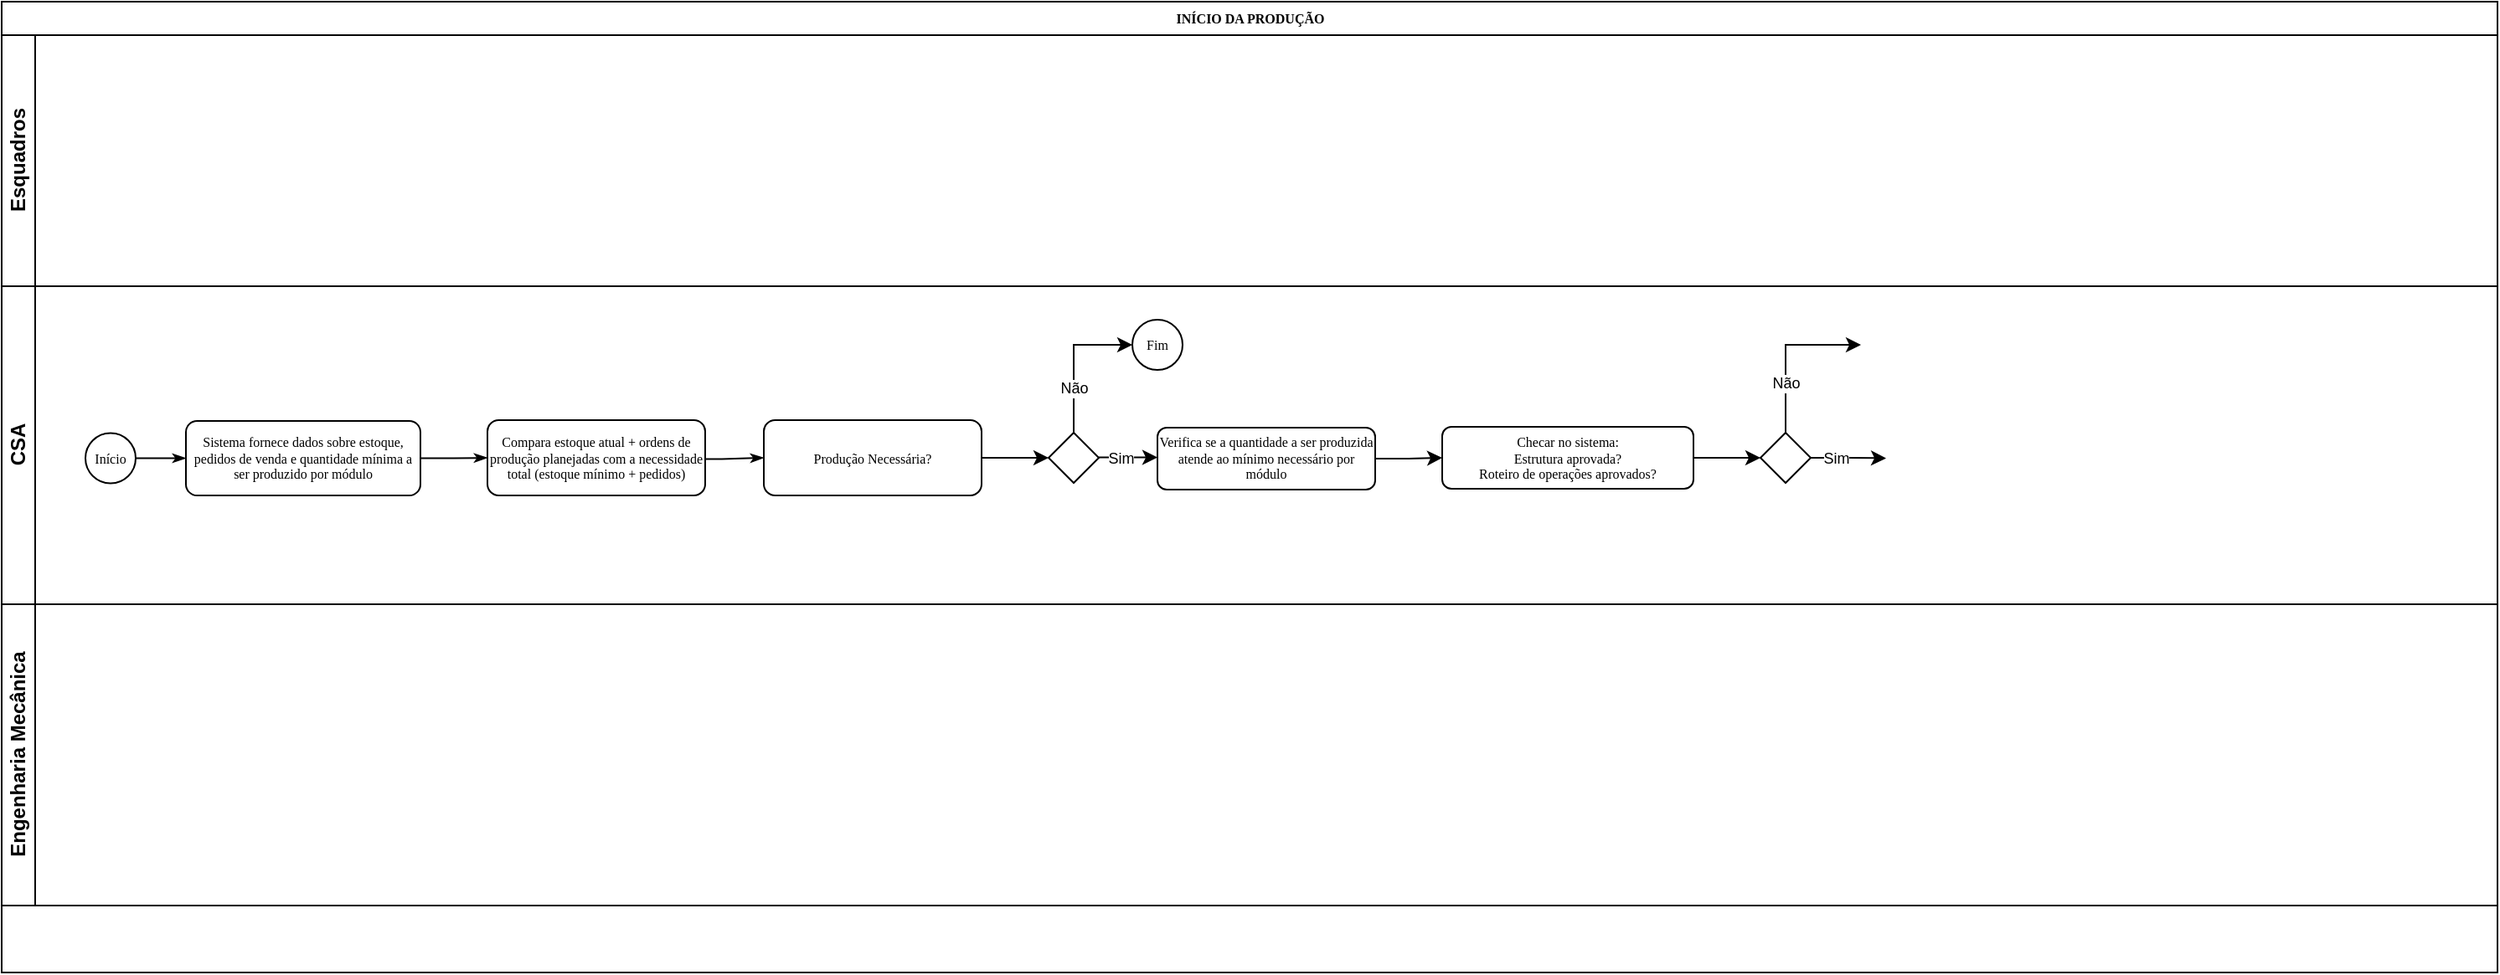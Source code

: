 <mxfile version="25.0.3">
  <diagram name="Page-1" id="c7488fd3-1785-93aa-aadb-54a6760d102a">
    <mxGraphModel dx="792" dy="415" grid="1" gridSize="10" guides="1" tooltips="1" connect="1" arrows="1" fold="1" page="1" pageScale="1" pageWidth="1100" pageHeight="850" background="none" math="0" shadow="0">
      <root>
        <mxCell id="0" />
        <mxCell id="1" parent="0" />
        <mxCell id="2b4e8129b02d487f-1" value="INÍCIO DA PRODUÇÃO" style="swimlane;html=1;childLayout=stackLayout;horizontal=1;startSize=20;horizontalStack=0;rounded=0;shadow=0;labelBackgroundColor=none;strokeWidth=1;fontFamily=Verdana;fontSize=8;align=center;" parent="1" vertex="1">
          <mxGeometry x="30" y="30" width="1490" height="580" as="geometry" />
        </mxCell>
        <mxCell id="2b4e8129b02d487f-2" value="Esquadros" style="swimlane;html=1;startSize=20;horizontal=0;" parent="2b4e8129b02d487f-1" vertex="1">
          <mxGeometry y="20" width="1490" height="150" as="geometry" />
        </mxCell>
        <mxCell id="2b4e8129b02d487f-3" value="CSA" style="swimlane;html=1;startSize=20;horizontal=0;" parent="2b4e8129b02d487f-1" vertex="1">
          <mxGeometry y="170" width="1490" height="190" as="geometry" />
        </mxCell>
        <mxCell id="2b4e8129b02d487f-26" style="edgeStyle=orthogonalEdgeStyle;rounded=0;html=1;labelBackgroundColor=none;startArrow=none;startFill=0;startSize=5;endArrow=classicThin;endFill=1;endSize=5;jettySize=auto;orthogonalLoop=1;strokeWidth=1;fontFamily=Verdana;fontSize=8;exitX=0.987;exitY=0.418;exitDx=0;exitDy=0;exitPerimeter=0;entryX=0;entryY=0.5;entryDx=0;entryDy=0;" parent="2b4e8129b02d487f-3" source="2b4e8129b02d487f-12" target="HCitkY2xnXKGhHKzIr2a-8" edge="1">
          <mxGeometry relative="1" as="geometry">
            <Array as="points">
              <mxPoint x="369" y="99.25" />
              <mxPoint x="369" y="103.25" />
              <mxPoint x="430" y="103.25" />
            </Array>
          </mxGeometry>
        </mxCell>
        <mxCell id="2b4e8129b02d487f-12" value="Compara estoque atual + ordens de produção planejadas com a necessidade total (estoque mínimo + pedidos)" style="rounded=1;whiteSpace=wrap;html=1;shadow=0;labelBackgroundColor=none;strokeWidth=1;fontFamily=Verdana;fontSize=8;align=center;" parent="2b4e8129b02d487f-3" vertex="1">
          <mxGeometry x="290" y="80" width="130" height="45" as="geometry" />
        </mxCell>
        <mxCell id="HCitkY2xnXKGhHKzIr2a-11" style="edgeStyle=orthogonalEdgeStyle;rounded=0;orthogonalLoop=1;jettySize=auto;html=1;exitX=1;exitY=0.5;exitDx=0;exitDy=0;exitPerimeter=0;entryX=0;entryY=0.5;entryDx=0;entryDy=0;" edge="1" parent="2b4e8129b02d487f-3">
          <mxGeometry relative="1" as="geometry">
            <mxPoint x="655" y="102.25" as="sourcePoint" />
            <mxPoint x="690" y="102.75" as="targetPoint" />
          </mxGeometry>
        </mxCell>
        <mxCell id="HCitkY2xnXKGhHKzIr2a-26" value="Sim" style="edgeLabel;html=1;align=center;verticalAlign=middle;resizable=0;points=[];fontSize=9;" vertex="1" connectable="0" parent="HCitkY2xnXKGhHKzIr2a-11">
          <mxGeometry x="-0.518" y="-2" relative="1" as="geometry">
            <mxPoint x="4" y="-2" as="offset" />
          </mxGeometry>
        </mxCell>
        <mxCell id="HCitkY2xnXKGhHKzIr2a-13" style="edgeStyle=orthogonalEdgeStyle;rounded=0;orthogonalLoop=1;jettySize=auto;html=1;exitX=0.5;exitY=0;exitDx=0;exitDy=0;exitPerimeter=0;entryX=0;entryY=0.5;entryDx=0;entryDy=0;" edge="1" parent="2b4e8129b02d487f-3" source="2b4e8129b02d487f-13" target="HCitkY2xnXKGhHKzIr2a-12">
          <mxGeometry relative="1" as="geometry">
            <Array as="points">
              <mxPoint x="640" y="35" />
            </Array>
          </mxGeometry>
        </mxCell>
        <mxCell id="HCitkY2xnXKGhHKzIr2a-25" value="Não" style="edgeLabel;html=1;align=center;verticalAlign=middle;resizable=0;points=[];arcSize=8;fontSize=9;" vertex="1" connectable="0" parent="HCitkY2xnXKGhHKzIr2a-13">
          <mxGeometry x="-0.541" y="1" relative="1" as="geometry">
            <mxPoint x="1" y="-7" as="offset" />
          </mxGeometry>
        </mxCell>
        <mxCell id="2b4e8129b02d487f-13" value="" style="strokeWidth=1;html=1;shape=mxgraph.flowchart.decision;whiteSpace=wrap;rounded=1;shadow=0;labelBackgroundColor=none;fontFamily=Verdana;fontSize=8;align=center;" parent="2b4e8129b02d487f-3" vertex="1">
          <mxGeometry x="625" y="87.5" width="30" height="30" as="geometry" />
        </mxCell>
        <mxCell id="HCitkY2xnXKGhHKzIr2a-15" style="edgeStyle=orthogonalEdgeStyle;rounded=0;orthogonalLoop=1;jettySize=auto;html=1;exitX=1;exitY=0.5;exitDx=0;exitDy=0;entryX=0;entryY=0.5;entryDx=0;entryDy=0;" edge="1" parent="2b4e8129b02d487f-3" source="2b4e8129b02d487f-7" target="HCitkY2xnXKGhHKzIr2a-14">
          <mxGeometry relative="1" as="geometry" />
        </mxCell>
        <mxCell id="2b4e8129b02d487f-7" value="Verifica se a quantidade a ser produzida atende ao mínimo necessário por módulo" style="rounded=1;whiteSpace=wrap;html=1;shadow=0;labelBackgroundColor=none;strokeWidth=1;fontFamily=Verdana;fontSize=8;align=center;" parent="2b4e8129b02d487f-3" vertex="1">
          <mxGeometry x="690" y="84.5" width="130" height="37" as="geometry" />
        </mxCell>
        <mxCell id="2b4e8129b02d487f-6" value="Sistema fornece dados sobre estoque, pedidos de venda e quantidade mínima a ser produzido por módulo" style="rounded=1;whiteSpace=wrap;html=1;shadow=0;labelBackgroundColor=none;strokeWidth=1;fontFamily=Verdana;fontSize=8;align=center;" parent="2b4e8129b02d487f-3" vertex="1">
          <mxGeometry x="110" y="80.5" width="140" height="44.5" as="geometry" />
        </mxCell>
        <mxCell id="2b4e8129b02d487f-24" style="edgeStyle=orthogonalEdgeStyle;rounded=0;html=1;labelBackgroundColor=none;startArrow=none;startFill=0;startSize=5;endArrow=classicThin;endFill=1;endSize=5;jettySize=auto;orthogonalLoop=1;strokeWidth=1;fontFamily=Verdana;fontSize=8" parent="2b4e8129b02d487f-3" source="2b4e8129b02d487f-6" target="2b4e8129b02d487f-12" edge="1">
          <mxGeometry relative="1" as="geometry" />
        </mxCell>
        <mxCell id="2b4e8129b02d487f-5" value="Início" style="ellipse;whiteSpace=wrap;html=1;rounded=0;shadow=0;labelBackgroundColor=none;strokeWidth=1;fontFamily=Verdana;fontSize=8;align=center;" parent="2b4e8129b02d487f-3" vertex="1">
          <mxGeometry x="50" y="87.75" width="30" height="30" as="geometry" />
        </mxCell>
        <mxCell id="2b4e8129b02d487f-18" style="edgeStyle=orthogonalEdgeStyle;rounded=0;html=1;labelBackgroundColor=none;startArrow=none;startFill=0;startSize=5;endArrow=classicThin;endFill=1;endSize=5;jettySize=auto;orthogonalLoop=1;strokeWidth=1;fontFamily=Verdana;fontSize=8" parent="2b4e8129b02d487f-3" source="2b4e8129b02d487f-5" target="2b4e8129b02d487f-6" edge="1">
          <mxGeometry relative="1" as="geometry" />
        </mxCell>
        <mxCell id="HCitkY2xnXKGhHKzIr2a-8" value="Produção Necessária?" style="rounded=1;whiteSpace=wrap;html=1;shadow=0;labelBackgroundColor=none;strokeWidth=1;fontFamily=Verdana;fontSize=8;align=center;" vertex="1" parent="2b4e8129b02d487f-3">
          <mxGeometry x="455" y="80" width="130" height="45" as="geometry" />
        </mxCell>
        <mxCell id="HCitkY2xnXKGhHKzIr2a-9" style="edgeStyle=orthogonalEdgeStyle;rounded=0;orthogonalLoop=1;jettySize=auto;html=1;exitX=1;exitY=0.5;exitDx=0;exitDy=0;entryX=0;entryY=0.5;entryDx=0;entryDy=0;entryPerimeter=0;" edge="1" parent="2b4e8129b02d487f-3" source="HCitkY2xnXKGhHKzIr2a-8" target="2b4e8129b02d487f-13">
          <mxGeometry relative="1" as="geometry" />
        </mxCell>
        <mxCell id="HCitkY2xnXKGhHKzIr2a-12" value="Fim" style="ellipse;whiteSpace=wrap;html=1;rounded=0;shadow=0;labelBackgroundColor=none;strokeWidth=1;fontFamily=Verdana;fontSize=8;align=center;" vertex="1" parent="2b4e8129b02d487f-3">
          <mxGeometry x="675" y="20" width="30" height="30" as="geometry" />
        </mxCell>
        <mxCell id="HCitkY2xnXKGhHKzIr2a-14" value="Checar no sistema:&lt;br&gt;Estrutura aprovada?&lt;div&gt;Roteiro de operações aprovados?&lt;/div&gt;" style="rounded=1;whiteSpace=wrap;html=1;shadow=0;labelBackgroundColor=none;strokeWidth=1;fontFamily=Verdana;fontSize=8;align=center;" vertex="1" parent="2b4e8129b02d487f-3">
          <mxGeometry x="860" y="84" width="150" height="37" as="geometry" />
        </mxCell>
        <mxCell id="HCitkY2xnXKGhHKzIr2a-27" style="edgeStyle=orthogonalEdgeStyle;rounded=0;orthogonalLoop=1;jettySize=auto;html=1;exitX=1;exitY=0.5;exitDx=0;exitDy=0;exitPerimeter=0;entryX=0;entryY=0.5;entryDx=0;entryDy=0;" edge="1" parent="2b4e8129b02d487f-3" source="HCitkY2xnXKGhHKzIr2a-31">
          <mxGeometry relative="1" as="geometry">
            <mxPoint x="1090" y="102.25" as="sourcePoint" />
            <mxPoint x="1125" y="102.75" as="targetPoint" />
          </mxGeometry>
        </mxCell>
        <mxCell id="HCitkY2xnXKGhHKzIr2a-28" value="Sim" style="edgeLabel;html=1;align=center;verticalAlign=middle;resizable=0;points=[];fontSize=9;" vertex="1" connectable="0" parent="HCitkY2xnXKGhHKzIr2a-27">
          <mxGeometry x="-0.518" y="-2" relative="1" as="geometry">
            <mxPoint x="4" y="-2" as="offset" />
          </mxGeometry>
        </mxCell>
        <mxCell id="HCitkY2xnXKGhHKzIr2a-29" style="edgeStyle=orthogonalEdgeStyle;rounded=0;orthogonalLoop=1;jettySize=auto;html=1;exitX=0.5;exitY=0;exitDx=0;exitDy=0;exitPerimeter=0;entryX=0;entryY=0.5;entryDx=0;entryDy=0;" edge="1" parent="2b4e8129b02d487f-3" source="HCitkY2xnXKGhHKzIr2a-31">
          <mxGeometry relative="1" as="geometry">
            <mxPoint x="1110" y="35" as="targetPoint" />
            <Array as="points">
              <mxPoint x="1065" y="35" />
            </Array>
          </mxGeometry>
        </mxCell>
        <mxCell id="HCitkY2xnXKGhHKzIr2a-30" value="Não" style="edgeLabel;html=1;align=center;verticalAlign=middle;resizable=0;points=[];arcSize=8;fontSize=9;" vertex="1" connectable="0" parent="HCitkY2xnXKGhHKzIr2a-29">
          <mxGeometry x="-0.541" y="1" relative="1" as="geometry">
            <mxPoint x="1" y="-7" as="offset" />
          </mxGeometry>
        </mxCell>
        <mxCell id="HCitkY2xnXKGhHKzIr2a-31" value="" style="strokeWidth=1;html=1;shape=mxgraph.flowchart.decision;whiteSpace=wrap;rounded=1;shadow=0;labelBackgroundColor=none;fontFamily=Verdana;fontSize=8;align=center;" vertex="1" parent="2b4e8129b02d487f-3">
          <mxGeometry x="1050" y="87.5" width="30" height="30" as="geometry" />
        </mxCell>
        <mxCell id="HCitkY2xnXKGhHKzIr2a-34" style="edgeStyle=orthogonalEdgeStyle;rounded=0;orthogonalLoop=1;jettySize=auto;html=1;exitX=1;exitY=0.5;exitDx=0;exitDy=0;entryX=0;entryY=0.5;entryDx=0;entryDy=0;entryPerimeter=0;" edge="1" parent="2b4e8129b02d487f-3" source="HCitkY2xnXKGhHKzIr2a-14" target="HCitkY2xnXKGhHKzIr2a-31">
          <mxGeometry relative="1" as="geometry" />
        </mxCell>
        <mxCell id="2b4e8129b02d487f-4" value="Engenharia Mecânica" style="swimlane;html=1;startSize=20;horizontal=0;" parent="2b4e8129b02d487f-1" vertex="1">
          <mxGeometry y="360" width="1490" height="180" as="geometry" />
        </mxCell>
      </root>
    </mxGraphModel>
  </diagram>
</mxfile>
